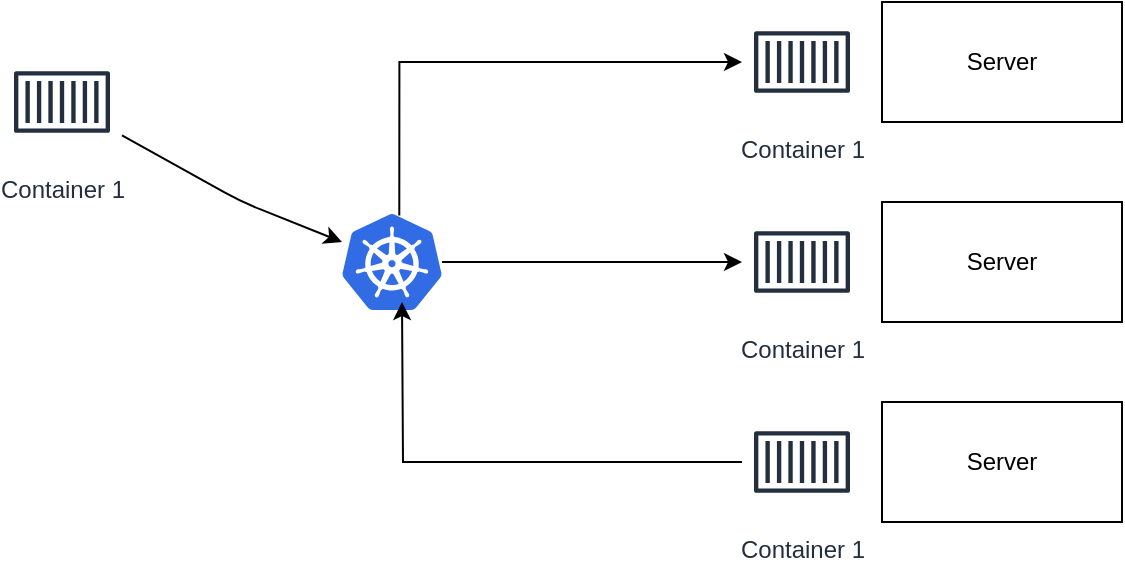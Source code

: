 <mxfile>
    <diagram id="O276q9BfJs98rTt6YLPb" name="Page-1">
        <mxGraphModel dx="238" dy="722" grid="1" gridSize="10" guides="1" tooltips="1" connect="1" arrows="1" fold="1" page="1" pageScale="1" pageWidth="850" pageHeight="1100" math="0" shadow="0">
            <root>
                <mxCell id="0"/>
                <mxCell id="1" parent="0"/>
                <mxCell id="32" style="edgeStyle=orthogonalEdgeStyle;rounded=0;orthogonalLoop=1;jettySize=auto;html=1;" parent="1" source="21" target="30" edge="1">
                    <mxGeometry relative="1" as="geometry"/>
                </mxCell>
                <mxCell id="21" value="" style="aspect=fixed;html=1;points=[];align=center;image;fontSize=12;image=img/lib/mscae/Kubernetes.svg;" parent="1" vertex="1">
                    <mxGeometry x="250" y="206" width="50" height="48" as="geometry"/>
                </mxCell>
                <mxCell id="24" value="Container 1" style="outlineConnect=0;fontColor=#232F3E;gradientColor=none;strokeColor=#232F3E;fillColor=#ffffff;dashed=0;verticalLabelPosition=bottom;verticalAlign=top;align=center;html=1;fontSize=12;fontStyle=0;aspect=fixed;shape=mxgraph.aws4.resourceIcon;resIcon=mxgraph.aws4.container_1;" parent="1" vertex="1">
                    <mxGeometry x="80" y="120" width="60" height="60" as="geometry"/>
                </mxCell>
                <mxCell id="25" value="" style="endArrow=classic;html=1;" parent="1" source="24" edge="1">
                    <mxGeometry width="50" height="50" relative="1" as="geometry">
                        <mxPoint x="400" y="50" as="sourcePoint"/>
                        <mxPoint x="250" y="220" as="targetPoint"/>
                        <Array as="points">
                            <mxPoint x="200" y="200"/>
                        </Array>
                    </mxGeometry>
                </mxCell>
                <mxCell id="26" value="Server" style="rounded=0;whiteSpace=wrap;html=1;" parent="1" vertex="1">
                    <mxGeometry x="520" y="100" width="120" height="60" as="geometry"/>
                </mxCell>
                <mxCell id="27" value="Server" style="rounded=0;whiteSpace=wrap;html=1;" parent="1" vertex="1">
                    <mxGeometry x="520" y="200" width="120" height="60" as="geometry"/>
                </mxCell>
                <mxCell id="28" value="Server" style="rounded=0;whiteSpace=wrap;html=1;" parent="1" vertex="1">
                    <mxGeometry x="520" y="300" width="120" height="60" as="geometry"/>
                </mxCell>
                <mxCell id="33" style="edgeStyle=orthogonalEdgeStyle;rounded=0;orthogonalLoop=1;jettySize=auto;html=1;exitX=0.573;exitY=0.016;exitDx=0;exitDy=0;exitPerimeter=0;" parent="1" source="21" target="29" edge="1">
                    <mxGeometry relative="1" as="geometry">
                        <Array as="points">
                            <mxPoint x="279" y="130"/>
                        </Array>
                    </mxGeometry>
                </mxCell>
                <mxCell id="29" value="Container 1" style="outlineConnect=0;fontColor=#232F3E;gradientColor=none;strokeColor=#232F3E;fillColor=#ffffff;dashed=0;verticalLabelPosition=bottom;verticalAlign=top;align=center;html=1;fontSize=12;fontStyle=0;aspect=fixed;shape=mxgraph.aws4.resourceIcon;resIcon=mxgraph.aws4.container_1;" parent="1" vertex="1">
                    <mxGeometry x="450" y="100" width="60" height="60" as="geometry"/>
                </mxCell>
                <mxCell id="30" value="Container 1" style="outlineConnect=0;fontColor=#232F3E;gradientColor=none;strokeColor=#232F3E;fillColor=#ffffff;dashed=0;verticalLabelPosition=bottom;verticalAlign=top;align=center;html=1;fontSize=12;fontStyle=0;aspect=fixed;shape=mxgraph.aws4.resourceIcon;resIcon=mxgraph.aws4.container_1;" parent="1" vertex="1">
                    <mxGeometry x="450" y="200" width="60" height="60" as="geometry"/>
                </mxCell>
                <mxCell id="34" style="edgeStyle=orthogonalEdgeStyle;rounded=0;orthogonalLoop=1;jettySize=auto;html=1;" parent="1" source="31" edge="1">
                    <mxGeometry relative="1" as="geometry">
                        <mxPoint x="280" y="250" as="targetPoint"/>
                    </mxGeometry>
                </mxCell>
                <mxCell id="31" value="Container 1" style="outlineConnect=0;fontColor=#232F3E;gradientColor=none;strokeColor=#232F3E;fillColor=#ffffff;dashed=0;verticalLabelPosition=bottom;verticalAlign=top;align=center;html=1;fontSize=12;fontStyle=0;aspect=fixed;shape=mxgraph.aws4.resourceIcon;resIcon=mxgraph.aws4.container_1;" parent="1" vertex="1">
                    <mxGeometry x="450" y="300" width="60" height="60" as="geometry"/>
                </mxCell>
            </root>
        </mxGraphModel>
    </diagram>
</mxfile>